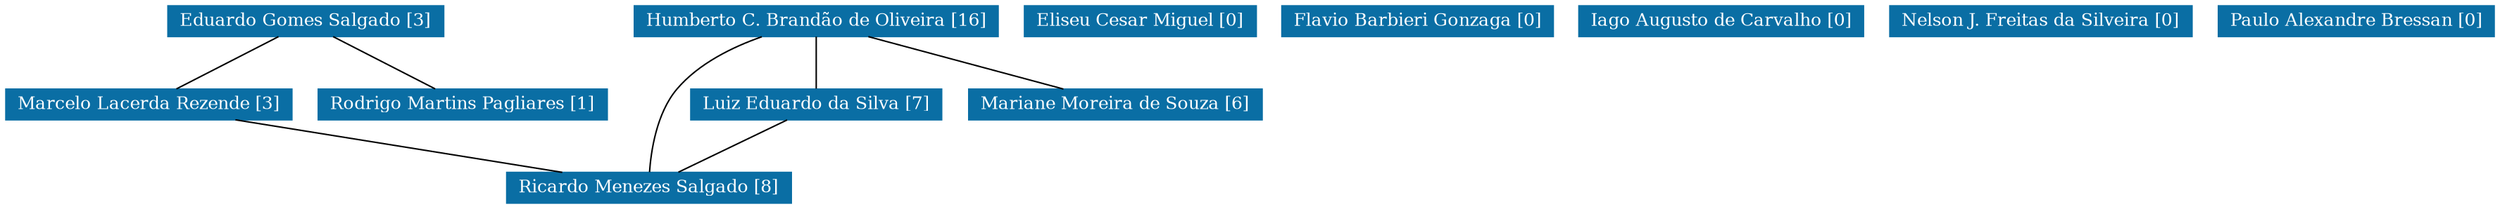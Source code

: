 strict graph grafo1 {
	graph [bb="0,0,1536,135",
		id=grafo1,
		overlap=False
	];
	node [fontsize=12,
		label="\N",
		shape=rectangle,
		style=filled
	];
	0	 [URL="membro-2363460036599181.html",
		color="#0A6EA4",
		fontcolor="#FFFFFF",
		height=0.29167,
		label="Eduardo Gomes Salgado [3]",
		pos="166.5,124.5",
		width=2.1111];
	6	 [URL="membro-6453091384982419.html",
		color="#0A6EA4",
		fontcolor="#FFFFFF",
		height=0.29167,
		label="Marcelo Lacerda Rezende [3]",
		pos="78.5,67.5",
		width=2.1806];
	0 -- 6	 [pos="149.95,113.78 134.21,103.59 110.69,88.348 94.978,78.173"];
	11	 [URL="membro-1194178136211401.html",
		color="#0A6EA4",
		fontcolor="#FFFFFF",
		height=0.29167,
		label="Rodrigo Martins Pagliares [1]",
		pos="254.5,67.5",
		width=2.1944];
	0 -- 11	 [pos="183.05,113.78 198.79,103.59 222.31,88.348 238.02,78.173"];
	10	 [URL="membro-8918198224706238.html",
		color="#0A6EA4",
		fontcolor="#FFFFFF",
		height=0.29167,
		label="Ricardo Menezes Salgado [8]",
		pos="421.5,10.5",
		width=2.1806];
	6 -- 10	 [pos="141.81,56.979 203.46,46.734 296.64,31.249 358.27,21.008"];
	1	 [URL="membro-6883421018811339.html",
		color="#0A6EA4",
		fontcolor="#FFFFFF",
		height=0.29167,
		label="Eliseu Cesar Miguel [0]",
		pos="772.5,124.5",
		width=1.7917];
	2	 [URL="membro-1310310705488241.html",
		color="#0A6EA4",
		fontcolor="#FFFFFF",
		height=0.29167,
		label="Flavio Barbieri Gonzaga [0]",
		pos="930.5,124.5",
		width=2.0972];
	3	 [URL="membro-3832045632369639.html",
		color="#0A6EA4",
		fontcolor="#FFFFFF",
		height=0.29167,
		label="Humberto C. Brandão de Oliveira [16]",
		pos="589.5,124.5",
		width=2.7778];
	3 -- 10	 [pos="623.92,113.96 656.89,102.12 698.83,81.334 678.5,57 656.04,30.118 567.09,18.746 500.08,13.955"];
	5	 [URL="membro-5459510407019521.html",
		color="#0A6EA4",
		fontcolor="#FFFFFF",
		height=0.29167,
		label="Luiz Eduardo da Silva [7]",
		pos="421.5,67.5",
		width=1.9444];
	3 -- 5	 [pos="558.29,113.91 528.12,103.67 482.66,88.25 452.54,78.031"];
	7	 [URL="membro-9682825029495702.html",
		color="#0A6EA4",
		fontcolor="#FFFFFF",
		height=0.29167,
		label="Mariane Moreira de Souza [6]",
		pos="589.5,67.5",
		width=2.2222];
	3 -- 7	 [pos="589.5,113.78 589.5,103.59 589.5,88.348 589.5,78.173"];
	5 -- 10	 [pos="421.5,56.779 421.5,46.588 421.5,31.348 421.5,21.173"];
	4	 [URL="membro-9975041225831602.html",
		color="#0A6EA4",
		fontcolor="#FFFFFF",
		height=0.29167,
		label="Iago Augusto de Carvalho [0]",
		pos="1103.5,124.5",
		width=2.1944];
	8	 [URL="membro-6853382226977684.html",
		color="#0A6EA4",
		fontcolor="#FFFFFF",
		height=0.29167,
		label="Nelson J. Freitas da Silveira [0]",
		pos="1282.5,124.5",
		width=2.2778];
	9	 [URL="membro-0231239253253477.html",
		color="#0A6EA4",
		fontcolor="#FFFFFF",
		height=0.29167,
		label="Paulo Alexandre Bressan [0]",
		pos="1459.5,124.5",
		width=2.125];
}
